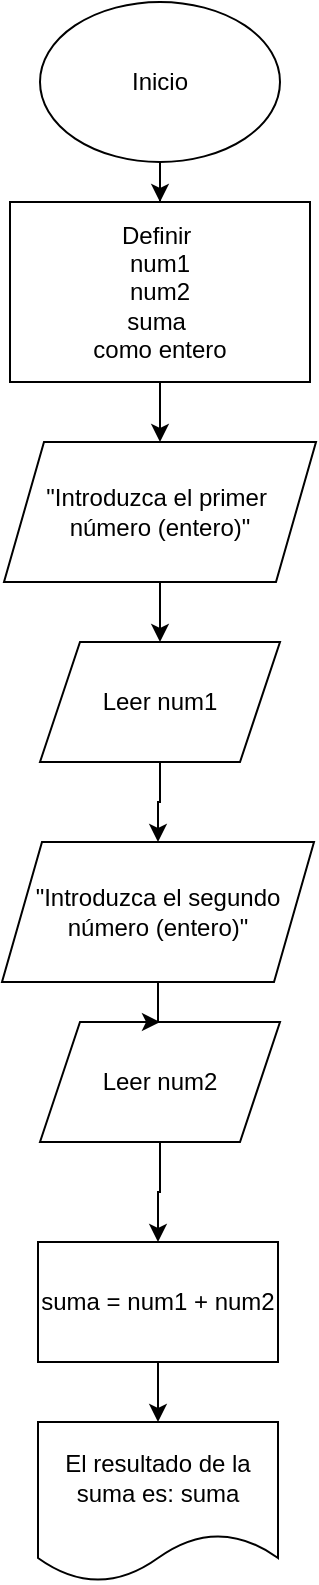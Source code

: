 <mxfile version="26.1.1">
  <diagram name="Página-1" id="ALvcP9yG7THtVyxaHrCx">
    <mxGraphModel dx="1500" dy="796" grid="1" gridSize="10" guides="1" tooltips="1" connect="1" arrows="1" fold="1" page="1" pageScale="1" pageWidth="827" pageHeight="1169" math="0" shadow="0">
      <root>
        <mxCell id="0" />
        <mxCell id="1" parent="0" />
        <mxCell id="EtU9XFmCBPEUrjXKIV4a-11" value="" style="edgeStyle=orthogonalEdgeStyle;rounded=0;orthogonalLoop=1;jettySize=auto;html=1;" edge="1" parent="1" source="EtU9XFmCBPEUrjXKIV4a-2" target="EtU9XFmCBPEUrjXKIV4a-3">
          <mxGeometry relative="1" as="geometry" />
        </mxCell>
        <mxCell id="EtU9XFmCBPEUrjXKIV4a-2" value="Inicio" style="ellipse;whiteSpace=wrap;html=1;" vertex="1" parent="1">
          <mxGeometry x="354" y="20" width="120" height="80" as="geometry" />
        </mxCell>
        <mxCell id="EtU9XFmCBPEUrjXKIV4a-21" value="" style="edgeStyle=orthogonalEdgeStyle;rounded=0;orthogonalLoop=1;jettySize=auto;html=1;" edge="1" parent="1" source="EtU9XFmCBPEUrjXKIV4a-3" target="EtU9XFmCBPEUrjXKIV4a-20">
          <mxGeometry relative="1" as="geometry" />
        </mxCell>
        <mxCell id="EtU9XFmCBPEUrjXKIV4a-3" value="Definir&amp;nbsp;&lt;div&gt;num1&lt;/div&gt;&lt;div&gt;num2&lt;/div&gt;&lt;div&gt;suma&amp;nbsp;&lt;/div&gt;&lt;div&gt;como entero&lt;/div&gt;" style="rounded=0;whiteSpace=wrap;html=1;" vertex="1" parent="1">
          <mxGeometry x="339" y="120" width="150" height="90" as="geometry" />
        </mxCell>
        <mxCell id="EtU9XFmCBPEUrjXKIV4a-23" value="" style="edgeStyle=orthogonalEdgeStyle;rounded=0;orthogonalLoop=1;jettySize=auto;html=1;" edge="1" parent="1" source="EtU9XFmCBPEUrjXKIV4a-6" target="EtU9XFmCBPEUrjXKIV4a-19">
          <mxGeometry relative="1" as="geometry" />
        </mxCell>
        <mxCell id="EtU9XFmCBPEUrjXKIV4a-6" value="Leer num1" style="shape=parallelogram;perimeter=parallelogramPerimeter;whiteSpace=wrap;html=1;fixedSize=1;" vertex="1" parent="1">
          <mxGeometry x="354" y="340" width="120" height="60" as="geometry" />
        </mxCell>
        <mxCell id="EtU9XFmCBPEUrjXKIV4a-17" value="" style="edgeStyle=orthogonalEdgeStyle;rounded=0;orthogonalLoop=1;jettySize=auto;html=1;" edge="1" parent="1" source="EtU9XFmCBPEUrjXKIV4a-8" target="EtU9XFmCBPEUrjXKIV4a-9">
          <mxGeometry relative="1" as="geometry" />
        </mxCell>
        <mxCell id="EtU9XFmCBPEUrjXKIV4a-8" value="Leer num2" style="shape=parallelogram;perimeter=parallelogramPerimeter;whiteSpace=wrap;html=1;fixedSize=1;" vertex="1" parent="1">
          <mxGeometry x="354" y="530" width="120" height="60" as="geometry" />
        </mxCell>
        <mxCell id="EtU9XFmCBPEUrjXKIV4a-18" value="" style="edgeStyle=orthogonalEdgeStyle;rounded=0;orthogonalLoop=1;jettySize=auto;html=1;" edge="1" parent="1" source="EtU9XFmCBPEUrjXKIV4a-9" target="EtU9XFmCBPEUrjXKIV4a-10">
          <mxGeometry relative="1" as="geometry" />
        </mxCell>
        <mxCell id="EtU9XFmCBPEUrjXKIV4a-9" value="suma = num1 + num2" style="rounded=0;whiteSpace=wrap;html=1;" vertex="1" parent="1">
          <mxGeometry x="353" y="640" width="120" height="60" as="geometry" />
        </mxCell>
        <mxCell id="EtU9XFmCBPEUrjXKIV4a-10" value="El resultado de la suma es: suma" style="shape=document;whiteSpace=wrap;html=1;boundedLbl=1;" vertex="1" parent="1">
          <mxGeometry x="353" y="730" width="120" height="80" as="geometry" />
        </mxCell>
        <mxCell id="EtU9XFmCBPEUrjXKIV4a-24" value="" style="edgeStyle=orthogonalEdgeStyle;rounded=0;orthogonalLoop=1;jettySize=auto;html=1;" edge="1" parent="1" source="EtU9XFmCBPEUrjXKIV4a-19" target="EtU9XFmCBPEUrjXKIV4a-8">
          <mxGeometry relative="1" as="geometry" />
        </mxCell>
        <mxCell id="EtU9XFmCBPEUrjXKIV4a-19" value="&quot;Introduzca el segundo número (entero)&quot;" style="shape=parallelogram;perimeter=parallelogramPerimeter;whiteSpace=wrap;html=1;fixedSize=1;" vertex="1" parent="1">
          <mxGeometry x="335" y="440" width="156" height="70" as="geometry" />
        </mxCell>
        <mxCell id="EtU9XFmCBPEUrjXKIV4a-22" value="" style="edgeStyle=orthogonalEdgeStyle;rounded=0;orthogonalLoop=1;jettySize=auto;html=1;" edge="1" parent="1" source="EtU9XFmCBPEUrjXKIV4a-20" target="EtU9XFmCBPEUrjXKIV4a-6">
          <mxGeometry relative="1" as="geometry" />
        </mxCell>
        <mxCell id="EtU9XFmCBPEUrjXKIV4a-20" value="&quot;Introduzca el primer&amp;nbsp;&lt;div&gt;número (entero)&quot;&lt;/div&gt;" style="shape=parallelogram;perimeter=parallelogramPerimeter;whiteSpace=wrap;html=1;fixedSize=1;" vertex="1" parent="1">
          <mxGeometry x="336" y="240" width="156" height="70" as="geometry" />
        </mxCell>
      </root>
    </mxGraphModel>
  </diagram>
</mxfile>
